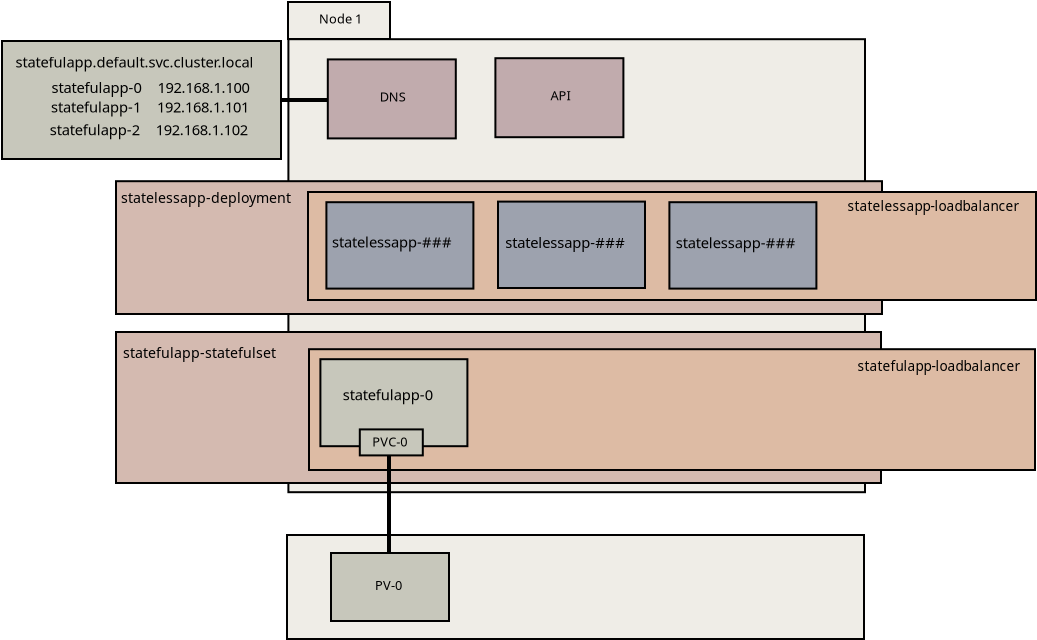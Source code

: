 <?xml version="1.0" encoding="UTF-8"?>
<dia:diagram xmlns:dia="http://www.lysator.liu.se/~alla/dia/">
  <dia:layer name="Nodes" visible="true" connectable="true">
    <dia:object type="Standard - Box" version="0" id="O0">
      <dia:attribute name="obj_pos">
        <dia:point val="11.22,10.91"/>
      </dia:attribute>
      <dia:attribute name="obj_bb">
        <dia:rectangle val="11.17,10.86;40.1,33.61"/>
      </dia:attribute>
      <dia:attribute name="elem_corner">
        <dia:point val="11.22,10.91"/>
      </dia:attribute>
      <dia:attribute name="elem_width">
        <dia:real val="28.83"/>
      </dia:attribute>
      <dia:attribute name="elem_height">
        <dia:real val="22.65"/>
      </dia:attribute>
      <dia:attribute name="inner_color">
        <dia:color val="#efede7ff"/>
      </dia:attribute>
      <dia:attribute name="show_background">
        <dia:boolean val="true"/>
      </dia:attribute>
    </dia:object>
    <dia:object type="Standard - Box" version="0" id="O1">
      <dia:attribute name="obj_pos">
        <dia:point val="11.2,9.05"/>
      </dia:attribute>
      <dia:attribute name="obj_bb">
        <dia:rectangle val="11.15,9;16.35,10.95"/>
      </dia:attribute>
      <dia:attribute name="elem_corner">
        <dia:point val="11.2,9.05"/>
      </dia:attribute>
      <dia:attribute name="elem_width">
        <dia:real val="5.1"/>
      </dia:attribute>
      <dia:attribute name="elem_height">
        <dia:real val="1.85"/>
      </dia:attribute>
      <dia:attribute name="inner_color">
        <dia:color val="#efede7ff"/>
      </dia:attribute>
      <dia:attribute name="show_background">
        <dia:boolean val="true"/>
      </dia:attribute>
    </dia:object>
    <dia:object type="Standard - Text" version="1" id="O2">
      <dia:attribute name="obj_pos">
        <dia:point val="12.75,10.125"/>
      </dia:attribute>
      <dia:attribute name="obj_bb">
        <dia:rectangle val="12.75,9.53;15.035,10.277"/>
      </dia:attribute>
      <dia:attribute name="text">
        <dia:composite type="text">
          <dia:attribute name="string">
            <dia:string>#Node 1#</dia:string>
          </dia:attribute>
          <dia:attribute name="font">
            <dia:font family="sans" style="0" name="Helvetica"/>
          </dia:attribute>
          <dia:attribute name="height">
            <dia:real val="0.8"/>
          </dia:attribute>
          <dia:attribute name="pos">
            <dia:point val="12.75,10.125"/>
          </dia:attribute>
          <dia:attribute name="color">
            <dia:color val="#000000ff"/>
          </dia:attribute>
          <dia:attribute name="alignment">
            <dia:enum val="0"/>
          </dia:attribute>
        </dia:composite>
      </dia:attribute>
      <dia:attribute name="valign">
        <dia:enum val="3"/>
      </dia:attribute>
    </dia:object>
  </dia:layer>
  <dia:layer name="System" visible="true" connectable="true">
    <dia:object type="Standard - Box" version="0" id="O3">
      <dia:attribute name="obj_pos">
        <dia:point val="21.57,11.86"/>
      </dia:attribute>
      <dia:attribute name="obj_bb">
        <dia:rectangle val="21.52,11.81;28.02,15.86"/>
      </dia:attribute>
      <dia:attribute name="elem_corner">
        <dia:point val="21.57,11.86"/>
      </dia:attribute>
      <dia:attribute name="elem_width">
        <dia:real val="6.4"/>
      </dia:attribute>
      <dia:attribute name="elem_height">
        <dia:real val="3.95"/>
      </dia:attribute>
      <dia:attribute name="inner_color">
        <dia:color val="#c1abadff"/>
      </dia:attribute>
      <dia:attribute name="show_background">
        <dia:boolean val="true"/>
      </dia:attribute>
    </dia:object>
    <dia:object type="Standard - Text" version="1" id="O4">
      <dia:attribute name="obj_pos">
        <dia:point val="24.32,13.96"/>
      </dia:attribute>
      <dia:attribute name="obj_bb">
        <dia:rectangle val="24.32,13.365;25.332,14.113"/>
      </dia:attribute>
      <dia:attribute name="text">
        <dia:composite type="text">
          <dia:attribute name="string">
            <dia:string>#API#</dia:string>
          </dia:attribute>
          <dia:attribute name="font">
            <dia:font family="sans" style="0" name="Helvetica"/>
          </dia:attribute>
          <dia:attribute name="height">
            <dia:real val="0.8"/>
          </dia:attribute>
          <dia:attribute name="pos">
            <dia:point val="24.32,13.96"/>
          </dia:attribute>
          <dia:attribute name="color">
            <dia:color val="#000000ff"/>
          </dia:attribute>
          <dia:attribute name="alignment">
            <dia:enum val="0"/>
          </dia:attribute>
        </dia:composite>
      </dia:attribute>
      <dia:attribute name="valign">
        <dia:enum val="3"/>
      </dia:attribute>
    </dia:object>
    <dia:object type="Standard - Box" version="0" id="O5">
      <dia:attribute name="obj_pos">
        <dia:point val="13.19,11.92"/>
      </dia:attribute>
      <dia:attribute name="obj_bb">
        <dia:rectangle val="13.14,11.87;19.64,15.92"/>
      </dia:attribute>
      <dia:attribute name="elem_corner">
        <dia:point val="13.19,11.92"/>
      </dia:attribute>
      <dia:attribute name="elem_width">
        <dia:real val="6.4"/>
      </dia:attribute>
      <dia:attribute name="elem_height">
        <dia:real val="3.95"/>
      </dia:attribute>
      <dia:attribute name="inner_color">
        <dia:color val="#c1abadff"/>
      </dia:attribute>
      <dia:attribute name="show_background">
        <dia:boolean val="true"/>
      </dia:attribute>
    </dia:object>
    <dia:object type="Standard - Text" version="1" id="O6">
      <dia:attribute name="obj_pos">
        <dia:point val="15.79,14.02"/>
      </dia:attribute>
      <dia:attribute name="obj_bb">
        <dia:rectangle val="15.79,13.425;17.17,14.172"/>
      </dia:attribute>
      <dia:attribute name="text">
        <dia:composite type="text">
          <dia:attribute name="string">
            <dia:string>#DNS#</dia:string>
          </dia:attribute>
          <dia:attribute name="font">
            <dia:font family="sans" style="0" name="Helvetica"/>
          </dia:attribute>
          <dia:attribute name="height">
            <dia:real val="0.8"/>
          </dia:attribute>
          <dia:attribute name="pos">
            <dia:point val="15.79,14.02"/>
          </dia:attribute>
          <dia:attribute name="color">
            <dia:color val="#000000ff"/>
          </dia:attribute>
          <dia:attribute name="alignment">
            <dia:enum val="0"/>
          </dia:attribute>
        </dia:composite>
      </dia:attribute>
      <dia:attribute name="valign">
        <dia:enum val="3"/>
      </dia:attribute>
    </dia:object>
  </dia:layer>
  <dia:layer name="Deployment" visible="true" connectable="true">
    <dia:object type="Standard - Box" version="0" id="O7">
      <dia:attribute name="obj_pos">
        <dia:point val="2.6,18.01"/>
      </dia:attribute>
      <dia:attribute name="obj_bb">
        <dia:rectangle val="2.55,17.96;40.95,24.7"/>
      </dia:attribute>
      <dia:attribute name="elem_corner">
        <dia:point val="2.6,18.01"/>
      </dia:attribute>
      <dia:attribute name="elem_width">
        <dia:real val="38.3"/>
      </dia:attribute>
      <dia:attribute name="elem_height">
        <dia:real val="6.64"/>
      </dia:attribute>
      <dia:attribute name="inner_color">
        <dia:color val="#d4bab0ff"/>
      </dia:attribute>
      <dia:attribute name="show_background">
        <dia:boolean val="true"/>
      </dia:attribute>
    </dia:object>
    <dia:object type="Standard - Text" version="1" id="O8">
      <dia:attribute name="obj_pos">
        <dia:point val="2.85,19.1"/>
      </dia:attribute>
      <dia:attribute name="obj_bb">
        <dia:rectangle val="2.85,18.442;11.843,19.267"/>
      </dia:attribute>
      <dia:attribute name="text">
        <dia:composite type="text">
          <dia:attribute name="string">
            <dia:string>#statelessapp-deployment#</dia:string>
          </dia:attribute>
          <dia:attribute name="font">
            <dia:font family="sans" style="0" name="Helvetica"/>
          </dia:attribute>
          <dia:attribute name="height">
            <dia:real val="0.885"/>
          </dia:attribute>
          <dia:attribute name="pos">
            <dia:point val="2.85,19.1"/>
          </dia:attribute>
          <dia:attribute name="color">
            <dia:color val="#000000ff"/>
          </dia:attribute>
          <dia:attribute name="alignment">
            <dia:enum val="0"/>
          </dia:attribute>
        </dia:composite>
      </dia:attribute>
      <dia:attribute name="valign">
        <dia:enum val="3"/>
      </dia:attribute>
    </dia:object>
  </dia:layer>
  <dia:layer name="StatefulSet" visible="true" connectable="true">
    <dia:object type="Standard - Box" version="0" id="O9">
      <dia:attribute name="obj_pos">
        <dia:point val="2.6,25.55"/>
      </dia:attribute>
      <dia:attribute name="obj_bb">
        <dia:rectangle val="2.55,25.5;40.9,33.15"/>
      </dia:attribute>
      <dia:attribute name="elem_corner">
        <dia:point val="2.6,25.55"/>
      </dia:attribute>
      <dia:attribute name="elem_width">
        <dia:real val="38.25"/>
      </dia:attribute>
      <dia:attribute name="elem_height">
        <dia:real val="7.55"/>
      </dia:attribute>
      <dia:attribute name="inner_color">
        <dia:color val="#d4bab0ff"/>
      </dia:attribute>
      <dia:attribute name="show_background">
        <dia:boolean val="true"/>
      </dia:attribute>
    </dia:object>
    <dia:object type="Standard - Text" version="1" id="O10">
      <dia:attribute name="obj_pos">
        <dia:point val="2.95,26.85"/>
      </dia:attribute>
      <dia:attribute name="obj_bb">
        <dia:rectangle val="2.95,26.192;11.003,27.017"/>
      </dia:attribute>
      <dia:attribute name="text">
        <dia:composite type="text">
          <dia:attribute name="string">
            <dia:string>#statefulapp-statefulset#</dia:string>
          </dia:attribute>
          <dia:attribute name="font">
            <dia:font family="sans" style="0" name="Helvetica"/>
          </dia:attribute>
          <dia:attribute name="height">
            <dia:real val="0.885"/>
          </dia:attribute>
          <dia:attribute name="pos">
            <dia:point val="2.95,26.85"/>
          </dia:attribute>
          <dia:attribute name="color">
            <dia:color val="#000000ff"/>
          </dia:attribute>
          <dia:attribute name="alignment">
            <dia:enum val="0"/>
          </dia:attribute>
        </dia:composite>
      </dia:attribute>
      <dia:attribute name="valign">
        <dia:enum val="3"/>
      </dia:attribute>
    </dia:object>
  </dia:layer>
  <dia:layer name="LoadBalancers" visible="true" connectable="true">
    <dia:object type="Standard - Box" version="0" id="O11">
      <dia:attribute name="obj_pos">
        <dia:point val="12.2,18.55"/>
      </dia:attribute>
      <dia:attribute name="obj_bb">
        <dia:rectangle val="12.15,18.5;48.65,24"/>
      </dia:attribute>
      <dia:attribute name="elem_corner">
        <dia:point val="12.2,18.55"/>
      </dia:attribute>
      <dia:attribute name="elem_width">
        <dia:real val="36.4"/>
      </dia:attribute>
      <dia:attribute name="elem_height">
        <dia:real val="5.4"/>
      </dia:attribute>
      <dia:attribute name="inner_color">
        <dia:color val="#ddbba4ff"/>
      </dia:attribute>
      <dia:attribute name="show_background">
        <dia:boolean val="true"/>
      </dia:attribute>
    </dia:object>
    <dia:object type="Standard - Box" version="0" id="O12">
      <dia:attribute name="obj_pos">
        <dia:point val="12.25,26.41"/>
      </dia:attribute>
      <dia:attribute name="obj_bb">
        <dia:rectangle val="12.2,26.36;48.6,32.5"/>
      </dia:attribute>
      <dia:attribute name="elem_corner">
        <dia:point val="12.25,26.41"/>
      </dia:attribute>
      <dia:attribute name="elem_width">
        <dia:real val="36.3"/>
      </dia:attribute>
      <dia:attribute name="elem_height">
        <dia:real val="6.04"/>
      </dia:attribute>
      <dia:attribute name="inner_color">
        <dia:color val="#ddbba4ff"/>
      </dia:attribute>
      <dia:attribute name="show_background">
        <dia:boolean val="true"/>
      </dia:attribute>
    </dia:object>
    <dia:object type="Standard - Text" version="1" id="O13">
      <dia:attribute name="obj_pos">
        <dia:point val="30.4,21.25"/>
      </dia:attribute>
      <dia:attribute name="obj_bb">
        <dia:rectangle val="30.4,20.655;30.4,21.402"/>
      </dia:attribute>
      <dia:attribute name="text">
        <dia:composite type="text">
          <dia:attribute name="string">
            <dia:string>##</dia:string>
          </dia:attribute>
          <dia:attribute name="font">
            <dia:font family="sans" style="0" name="Helvetica"/>
          </dia:attribute>
          <dia:attribute name="height">
            <dia:real val="0.8"/>
          </dia:attribute>
          <dia:attribute name="pos">
            <dia:point val="30.4,21.25"/>
          </dia:attribute>
          <dia:attribute name="color">
            <dia:color val="#000000ff"/>
          </dia:attribute>
          <dia:attribute name="alignment">
            <dia:enum val="0"/>
          </dia:attribute>
        </dia:composite>
      </dia:attribute>
      <dia:attribute name="valign">
        <dia:enum val="3"/>
      </dia:attribute>
      <dia:connections>
        <dia:connection handle="0" to="O11" connection="8"/>
      </dia:connections>
    </dia:object>
    <dia:object type="Standard - Text" version="1" id="O14">
      <dia:attribute name="obj_pos">
        <dia:point val="39.175,19.5"/>
      </dia:attribute>
      <dia:attribute name="obj_bb">
        <dia:rectangle val="39.175,18.867;48.158,19.663"/>
      </dia:attribute>
      <dia:attribute name="text">
        <dia:composite type="text">
          <dia:attribute name="string">
            <dia:string>#statelessapp-loadbalancer#</dia:string>
          </dia:attribute>
          <dia:attribute name="font">
            <dia:font family="sans" style="0" name="Helvetica"/>
          </dia:attribute>
          <dia:attribute name="height">
            <dia:real val="0.849"/>
          </dia:attribute>
          <dia:attribute name="pos">
            <dia:point val="39.175,19.5"/>
          </dia:attribute>
          <dia:attribute name="color">
            <dia:color val="#000000ff"/>
          </dia:attribute>
          <dia:attribute name="alignment">
            <dia:enum val="0"/>
          </dia:attribute>
        </dia:composite>
      </dia:attribute>
      <dia:attribute name="valign">
        <dia:enum val="3"/>
      </dia:attribute>
    </dia:object>
    <dia:object type="Standard - Text" version="1" id="O15">
      <dia:attribute name="obj_pos">
        <dia:point val="39.67,27.505"/>
      </dia:attribute>
      <dia:attribute name="obj_bb">
        <dia:rectangle val="39.67,26.872;48.195,27.668"/>
      </dia:attribute>
      <dia:attribute name="text">
        <dia:composite type="text">
          <dia:attribute name="string">
            <dia:string>#statefulapp-loadbalancer#</dia:string>
          </dia:attribute>
          <dia:attribute name="font">
            <dia:font family="sans" style="0" name="Helvetica"/>
          </dia:attribute>
          <dia:attribute name="height">
            <dia:real val="0.849"/>
          </dia:attribute>
          <dia:attribute name="pos">
            <dia:point val="39.67,27.505"/>
          </dia:attribute>
          <dia:attribute name="color">
            <dia:color val="#000000ff"/>
          </dia:attribute>
          <dia:attribute name="alignment">
            <dia:enum val="0"/>
          </dia:attribute>
        </dia:composite>
      </dia:attribute>
      <dia:attribute name="valign">
        <dia:enum val="3"/>
      </dia:attribute>
    </dia:object>
  </dia:layer>
  <dia:layer name="Stateful" visible="true" connectable="true">
    <dia:object type="Standard - Box" version="0" id="O16">
      <dia:attribute name="obj_pos">
        <dia:point val="12.82,26.91"/>
      </dia:attribute>
      <dia:attribute name="obj_bb">
        <dia:rectangle val="12.77,26.86;20.22,31.31"/>
      </dia:attribute>
      <dia:attribute name="elem_corner">
        <dia:point val="12.82,26.91"/>
      </dia:attribute>
      <dia:attribute name="elem_width">
        <dia:real val="7.35"/>
      </dia:attribute>
      <dia:attribute name="elem_height">
        <dia:real val="4.35"/>
      </dia:attribute>
      <dia:attribute name="inner_color">
        <dia:color val="#c7c7bbff"/>
      </dia:attribute>
      <dia:attribute name="show_background">
        <dia:boolean val="true"/>
      </dia:attribute>
    </dia:object>
    <dia:object type="Standard - Text" version="1" id="O17">
      <dia:attribute name="obj_pos">
        <dia:point val="13.94,28.96"/>
      </dia:attribute>
      <dia:attribute name="obj_bb">
        <dia:rectangle val="13.94,28.253;18.872,29.178"/>
      </dia:attribute>
      <dia:attribute name="text">
        <dia:composite type="text">
          <dia:attribute name="string">
            <dia:string>#statefulapp-0#</dia:string>
          </dia:attribute>
          <dia:attribute name="font">
            <dia:font family="sans" style="0" name="Helvetica"/>
          </dia:attribute>
          <dia:attribute name="height">
            <dia:real val="0.92"/>
          </dia:attribute>
          <dia:attribute name="pos">
            <dia:point val="13.94,28.96"/>
          </dia:attribute>
          <dia:attribute name="color">
            <dia:color val="#000000ff"/>
          </dia:attribute>
          <dia:attribute name="alignment">
            <dia:enum val="0"/>
          </dia:attribute>
        </dia:composite>
      </dia:attribute>
      <dia:attribute name="valign">
        <dia:enum val="3"/>
      </dia:attribute>
    </dia:object>
  </dia:layer>
  <dia:layer name="Stateless" visible="true" connectable="true">
    <dia:group>
      <dia:attribute name="meta">
        <dia:composite type="dict"/>
      </dia:attribute>
      <dia:attribute name="matrix"/>
      <dia:object type="Standard - Box" version="0" id="O18">
        <dia:attribute name="obj_pos">
          <dia:point val="13.12,19.06"/>
        </dia:attribute>
        <dia:attribute name="obj_bb">
          <dia:rectangle val="13.07,19.01;20.52,23.43"/>
        </dia:attribute>
        <dia:attribute name="elem_corner">
          <dia:point val="13.12,19.06"/>
        </dia:attribute>
        <dia:attribute name="elem_width">
          <dia:real val="7.35"/>
        </dia:attribute>
        <dia:attribute name="elem_height">
          <dia:real val="4.32"/>
        </dia:attribute>
        <dia:attribute name="inner_color">
          <dia:color val="#9da2aeff"/>
        </dia:attribute>
        <dia:attribute name="show_background">
          <dia:boolean val="true"/>
        </dia:attribute>
      </dia:object>
      <dia:object type="Standard - Text" version="1" id="O19">
        <dia:attribute name="obj_pos">
          <dia:point val="13.4,21.33"/>
        </dia:attribute>
        <dia:attribute name="obj_bb">
          <dia:rectangle val="13.4,20.645;20.185,21.505"/>
        </dia:attribute>
        <dia:attribute name="text">
          <dia:composite type="text">
            <dia:attribute name="string">
              <dia:string>#statelessapp-####</dia:string>
            </dia:attribute>
            <dia:attribute name="font">
              <dia:font family="sans" style="0" name="Helvetica"/>
            </dia:attribute>
            <dia:attribute name="height">
              <dia:real val="0.92"/>
            </dia:attribute>
            <dia:attribute name="pos">
              <dia:point val="13.4,21.33"/>
            </dia:attribute>
            <dia:attribute name="color">
              <dia:color val="#000000ff"/>
            </dia:attribute>
            <dia:attribute name="alignment">
              <dia:enum val="0"/>
            </dia:attribute>
          </dia:composite>
        </dia:attribute>
        <dia:attribute name="valign">
          <dia:enum val="3"/>
        </dia:attribute>
      </dia:object>
    </dia:group>
    <dia:group>
      <dia:attribute name="meta">
        <dia:composite type="dict"/>
      </dia:attribute>
      <dia:attribute name="matrix"/>
      <dia:object type="Standard - Box" version="0" id="O20">
        <dia:attribute name="obj_pos">
          <dia:point val="21.7,19.03"/>
        </dia:attribute>
        <dia:attribute name="obj_bb">
          <dia:rectangle val="21.65,18.98;29.1,23.4"/>
        </dia:attribute>
        <dia:attribute name="elem_corner">
          <dia:point val="21.7,19.03"/>
        </dia:attribute>
        <dia:attribute name="elem_width">
          <dia:real val="7.35"/>
        </dia:attribute>
        <dia:attribute name="elem_height">
          <dia:real val="4.32"/>
        </dia:attribute>
        <dia:attribute name="inner_color">
          <dia:color val="#9da2aeff"/>
        </dia:attribute>
        <dia:attribute name="show_background">
          <dia:boolean val="true"/>
        </dia:attribute>
      </dia:object>
      <dia:object type="Standard - Text" version="1" id="O21">
        <dia:attribute name="obj_pos">
          <dia:point val="22.06,21.345"/>
        </dia:attribute>
        <dia:attribute name="obj_bb">
          <dia:rectangle val="22.06,20.66;28.845,21.52"/>
        </dia:attribute>
        <dia:attribute name="text">
          <dia:composite type="text">
            <dia:attribute name="string">
              <dia:string>#statelessapp-####</dia:string>
            </dia:attribute>
            <dia:attribute name="font">
              <dia:font family="sans" style="0" name="Helvetica"/>
            </dia:attribute>
            <dia:attribute name="height">
              <dia:real val="0.92"/>
            </dia:attribute>
            <dia:attribute name="pos">
              <dia:point val="22.06,21.345"/>
            </dia:attribute>
            <dia:attribute name="color">
              <dia:color val="#000000ff"/>
            </dia:attribute>
            <dia:attribute name="alignment">
              <dia:enum val="0"/>
            </dia:attribute>
          </dia:composite>
        </dia:attribute>
        <dia:attribute name="valign">
          <dia:enum val="3"/>
        </dia:attribute>
      </dia:object>
    </dia:group>
    <dia:group>
      <dia:attribute name="meta">
        <dia:composite type="dict"/>
      </dia:attribute>
      <dia:attribute name="matrix"/>
      <dia:object type="Standard - Box" version="0" id="O22">
        <dia:attribute name="obj_pos">
          <dia:point val="30.27,19.06"/>
        </dia:attribute>
        <dia:attribute name="obj_bb">
          <dia:rectangle val="30.22,19.01;37.67,23.43"/>
        </dia:attribute>
        <dia:attribute name="elem_corner">
          <dia:point val="30.27,19.06"/>
        </dia:attribute>
        <dia:attribute name="elem_width">
          <dia:real val="7.35"/>
        </dia:attribute>
        <dia:attribute name="elem_height">
          <dia:real val="4.32"/>
        </dia:attribute>
        <dia:attribute name="inner_color">
          <dia:color val="#9da2aeff"/>
        </dia:attribute>
        <dia:attribute name="show_background">
          <dia:boolean val="true"/>
        </dia:attribute>
      </dia:object>
      <dia:object type="Standard - Text" version="1" id="O23">
        <dia:attribute name="obj_pos">
          <dia:point val="30.59,21.365"/>
        </dia:attribute>
        <dia:attribute name="obj_bb">
          <dia:rectangle val="30.59,20.68;37.375,21.54"/>
        </dia:attribute>
        <dia:attribute name="text">
          <dia:composite type="text">
            <dia:attribute name="string">
              <dia:string>#statelessapp-####</dia:string>
            </dia:attribute>
            <dia:attribute name="font">
              <dia:font family="sans" style="0" name="Helvetica"/>
            </dia:attribute>
            <dia:attribute name="height">
              <dia:real val="0.92"/>
            </dia:attribute>
            <dia:attribute name="pos">
              <dia:point val="30.59,21.365"/>
            </dia:attribute>
            <dia:attribute name="color">
              <dia:color val="#000000ff"/>
            </dia:attribute>
            <dia:attribute name="alignment">
              <dia:enum val="0"/>
            </dia:attribute>
          </dia:composite>
        </dia:attribute>
        <dia:attribute name="valign">
          <dia:enum val="3"/>
        </dia:attribute>
      </dia:object>
    </dia:group>
  </dia:layer>
  <dia:layer name="PersistentStorage" visible="true" connectable="true" active="true">
    <dia:object type="Standard - Box" version="0" id="O24">
      <dia:attribute name="obj_pos">
        <dia:point val="11.15,35.7"/>
      </dia:attribute>
      <dia:attribute name="obj_bb">
        <dia:rectangle val="11.1,35.65;40.05,40.95"/>
      </dia:attribute>
      <dia:attribute name="elem_corner">
        <dia:point val="11.15,35.7"/>
      </dia:attribute>
      <dia:attribute name="elem_width">
        <dia:real val="28.85"/>
      </dia:attribute>
      <dia:attribute name="elem_height">
        <dia:real val="5.2"/>
      </dia:attribute>
      <dia:attribute name="inner_color">
        <dia:color val="#efede7ff"/>
      </dia:attribute>
      <dia:attribute name="show_background">
        <dia:boolean val="true"/>
      </dia:attribute>
    </dia:object>
    <dia:object type="Standard - Box" version="0" id="O25">
      <dia:attribute name="obj_pos">
        <dia:point val="16.2,31.2"/>
      </dia:attribute>
      <dia:attribute name="obj_bb">
        <dia:rectangle val="16.15,31.15;16.35,37.1"/>
      </dia:attribute>
      <dia:attribute name="elem_corner">
        <dia:point val="16.2,31.2"/>
      </dia:attribute>
      <dia:attribute name="elem_width">
        <dia:real val="0.1"/>
      </dia:attribute>
      <dia:attribute name="elem_height">
        <dia:real val="5.85"/>
      </dia:attribute>
      <dia:attribute name="inner_color">
        <dia:color val="#000000ff"/>
      </dia:attribute>
      <dia:attribute name="show_background">
        <dia:boolean val="true"/>
      </dia:attribute>
    </dia:object>
    <dia:object type="Standard - Box" version="0" id="O26">
      <dia:attribute name="obj_pos">
        <dia:point val="14.79,30.42"/>
      </dia:attribute>
      <dia:attribute name="obj_bb">
        <dia:rectangle val="14.74,30.37;17.99,31.77"/>
      </dia:attribute>
      <dia:attribute name="elem_corner">
        <dia:point val="14.79,30.42"/>
      </dia:attribute>
      <dia:attribute name="elem_width">
        <dia:real val="3.15"/>
      </dia:attribute>
      <dia:attribute name="elem_height">
        <dia:real val="1.3"/>
      </dia:attribute>
      <dia:attribute name="inner_color">
        <dia:color val="#c7c7bbff"/>
      </dia:attribute>
      <dia:attribute name="show_background">
        <dia:boolean val="true"/>
      </dia:attribute>
    </dia:object>
    <dia:object type="Standard - Text" version="1" id="O27">
      <dia:attribute name="obj_pos">
        <dia:point val="15.415,31.27"/>
      </dia:attribute>
      <dia:attribute name="obj_bb">
        <dia:rectangle val="15.415,30.656;17.341,31.46"/>
      </dia:attribute>
      <dia:attribute name="text">
        <dia:composite type="text">
          <dia:attribute name="string">
            <dia:string>#PVC-0#</dia:string>
          </dia:attribute>
          <dia:attribute name="font">
            <dia:font family="sans" style="0" name="Helvetica"/>
          </dia:attribute>
          <dia:attribute name="height">
            <dia:real val="0.8"/>
          </dia:attribute>
          <dia:attribute name="pos">
            <dia:point val="15.415,31.27"/>
          </dia:attribute>
          <dia:attribute name="color">
            <dia:color val="#000000ff"/>
          </dia:attribute>
          <dia:attribute name="alignment">
            <dia:enum val="0"/>
          </dia:attribute>
        </dia:composite>
      </dia:attribute>
      <dia:attribute name="valign">
        <dia:enum val="3"/>
      </dia:attribute>
    </dia:object>
    <dia:object type="Standard - Box" version="0" id="O28">
      <dia:attribute name="obj_pos">
        <dia:point val="13.35,36.6"/>
      </dia:attribute>
      <dia:attribute name="obj_bb">
        <dia:rectangle val="13.3,36.55;19.3,40.05"/>
      </dia:attribute>
      <dia:attribute name="elem_corner">
        <dia:point val="13.35,36.6"/>
      </dia:attribute>
      <dia:attribute name="elem_width">
        <dia:real val="5.9"/>
      </dia:attribute>
      <dia:attribute name="elem_height">
        <dia:real val="3.4"/>
      </dia:attribute>
      <dia:attribute name="inner_color">
        <dia:color val="#c7c7bbff"/>
      </dia:attribute>
      <dia:attribute name="show_background">
        <dia:boolean val="true"/>
      </dia:attribute>
    </dia:object>
    <dia:object type="Standard - Text" version="1" id="O29">
      <dia:attribute name="obj_pos">
        <dia:point val="15.55,38.45"/>
      </dia:attribute>
      <dia:attribute name="obj_bb">
        <dia:rectangle val="15.55,37.836;16.991,38.64"/>
      </dia:attribute>
      <dia:attribute name="text">
        <dia:composite type="text">
          <dia:attribute name="string">
            <dia:string>#PV-0#</dia:string>
          </dia:attribute>
          <dia:attribute name="font">
            <dia:font family="sans" style="0" name="Helvetica"/>
          </dia:attribute>
          <dia:attribute name="height">
            <dia:real val="0.8"/>
          </dia:attribute>
          <dia:attribute name="pos">
            <dia:point val="15.55,38.45"/>
          </dia:attribute>
          <dia:attribute name="color">
            <dia:color val="#000000ff"/>
          </dia:attribute>
          <dia:attribute name="alignment">
            <dia:enum val="0"/>
          </dia:attribute>
        </dia:composite>
      </dia:attribute>
      <dia:attribute name="valign">
        <dia:enum val="3"/>
      </dia:attribute>
    </dia:object>
  </dia:layer>
  <dia:layer name="HeadlessService" visible="true" connectable="true">
    <dia:object type="Standard - Box" version="0" id="O30">
      <dia:attribute name="obj_pos">
        <dia:point val="6.95,13.9"/>
      </dia:attribute>
      <dia:attribute name="obj_bb">
        <dia:rectangle val="6.9,13.85;13.15,14.05"/>
      </dia:attribute>
      <dia:attribute name="elem_corner">
        <dia:point val="6.95,13.9"/>
      </dia:attribute>
      <dia:attribute name="elem_width">
        <dia:real val="6.15"/>
      </dia:attribute>
      <dia:attribute name="elem_height">
        <dia:real val="0.1"/>
      </dia:attribute>
      <dia:attribute name="inner_color">
        <dia:color val="#000000ff"/>
      </dia:attribute>
      <dia:attribute name="show_background">
        <dia:boolean val="true"/>
      </dia:attribute>
    </dia:object>
    <dia:object type="Standard - Box" version="0" id="O31">
      <dia:attribute name="obj_pos">
        <dia:point val="-3.1,11"/>
      </dia:attribute>
      <dia:attribute name="obj_bb">
        <dia:rectangle val="-3.15,10.95;10.9,16.95"/>
      </dia:attribute>
      <dia:attribute name="elem_corner">
        <dia:point val="-3.1,11"/>
      </dia:attribute>
      <dia:attribute name="elem_width">
        <dia:real val="13.95"/>
      </dia:attribute>
      <dia:attribute name="elem_height">
        <dia:real val="5.9"/>
      </dia:attribute>
      <dia:attribute name="inner_color">
        <dia:color val="#c7c7bbff"/>
      </dia:attribute>
      <dia:attribute name="show_background">
        <dia:boolean val="true"/>
      </dia:attribute>
    </dia:object>
    <dia:object type="Standard - Text" version="1" id="O32">
      <dia:attribute name="obj_pos">
        <dia:point val="-2.425,12.325"/>
      </dia:attribute>
      <dia:attribute name="obj_bb">
        <dia:rectangle val="-2.425,11.64;10.655,12.5"/>
      </dia:attribute>
      <dia:attribute name="text">
        <dia:composite type="text">
          <dia:attribute name="string">
            <dia:string>#statefulapp.default.svc.cluster.local#</dia:string>
          </dia:attribute>
          <dia:attribute name="font">
            <dia:font family="sans" style="0" name="Helvetica"/>
          </dia:attribute>
          <dia:attribute name="height">
            <dia:real val="0.92"/>
          </dia:attribute>
          <dia:attribute name="pos">
            <dia:point val="-2.425,12.325"/>
          </dia:attribute>
          <dia:attribute name="color">
            <dia:color val="#000000ff"/>
          </dia:attribute>
          <dia:attribute name="alignment">
            <dia:enum val="0"/>
          </dia:attribute>
        </dia:composite>
      </dia:attribute>
      <dia:attribute name="valign">
        <dia:enum val="3"/>
      </dia:attribute>
    </dia:object>
    <dia:object type="Standard - Text" version="1" id="O33">
      <dia:attribute name="obj_pos">
        <dia:point val="-0.65,14.575"/>
      </dia:attribute>
      <dia:attribute name="obj_bb">
        <dia:rectangle val="-0.65,13.89;10.58,14.75"/>
      </dia:attribute>
      <dia:attribute name="text">
        <dia:composite type="text">
          <dia:attribute name="string">
            <dia:string>#statefulapp-1    192.168.1.101#</dia:string>
          </dia:attribute>
          <dia:attribute name="font">
            <dia:font family="sans" style="0" name="Helvetica"/>
          </dia:attribute>
          <dia:attribute name="height">
            <dia:real val="0.92"/>
          </dia:attribute>
          <dia:attribute name="pos">
            <dia:point val="-0.65,14.575"/>
          </dia:attribute>
          <dia:attribute name="color">
            <dia:color val="#000000ff"/>
          </dia:attribute>
          <dia:attribute name="alignment">
            <dia:enum val="0"/>
          </dia:attribute>
        </dia:composite>
      </dia:attribute>
      <dia:attribute name="valign">
        <dia:enum val="3"/>
      </dia:attribute>
    </dia:object>
    <dia:object type="Standard - Text" version="1" id="O34">
      <dia:attribute name="obj_pos">
        <dia:point val="-0.63,13.605"/>
      </dia:attribute>
      <dia:attribute name="obj_bb">
        <dia:rectangle val="-0.63,12.92;10.6,13.78"/>
      </dia:attribute>
      <dia:attribute name="text">
        <dia:composite type="text">
          <dia:attribute name="string">
            <dia:string>#statefulapp-0    192.168.1.100#</dia:string>
          </dia:attribute>
          <dia:attribute name="font">
            <dia:font family="sans" style="0" name="Helvetica"/>
          </dia:attribute>
          <dia:attribute name="height">
            <dia:real val="0.92"/>
          </dia:attribute>
          <dia:attribute name="pos">
            <dia:point val="-0.63,13.605"/>
          </dia:attribute>
          <dia:attribute name="color">
            <dia:color val="#000000ff"/>
          </dia:attribute>
          <dia:attribute name="alignment">
            <dia:enum val="0"/>
          </dia:attribute>
        </dia:composite>
      </dia:attribute>
      <dia:attribute name="valign">
        <dia:enum val="3"/>
      </dia:attribute>
    </dia:object>
    <dia:object type="Standard - Text" version="1" id="O35">
      <dia:attribute name="obj_pos">
        <dia:point val="-0.71,15.715"/>
      </dia:attribute>
      <dia:attribute name="obj_bb">
        <dia:rectangle val="-0.71,15.03;10.52,15.89"/>
      </dia:attribute>
      <dia:attribute name="text">
        <dia:composite type="text">
          <dia:attribute name="string">
            <dia:string>#statefulapp-2    192.168.1.102#</dia:string>
          </dia:attribute>
          <dia:attribute name="font">
            <dia:font family="sans" style="0" name="Helvetica"/>
          </dia:attribute>
          <dia:attribute name="height">
            <dia:real val="0.92"/>
          </dia:attribute>
          <dia:attribute name="pos">
            <dia:point val="-0.71,15.715"/>
          </dia:attribute>
          <dia:attribute name="color">
            <dia:color val="#000000ff"/>
          </dia:attribute>
          <dia:attribute name="alignment">
            <dia:enum val="0"/>
          </dia:attribute>
        </dia:composite>
      </dia:attribute>
      <dia:attribute name="valign">
        <dia:enum val="3"/>
      </dia:attribute>
    </dia:object>
  </dia:layer>
</dia:diagram>
